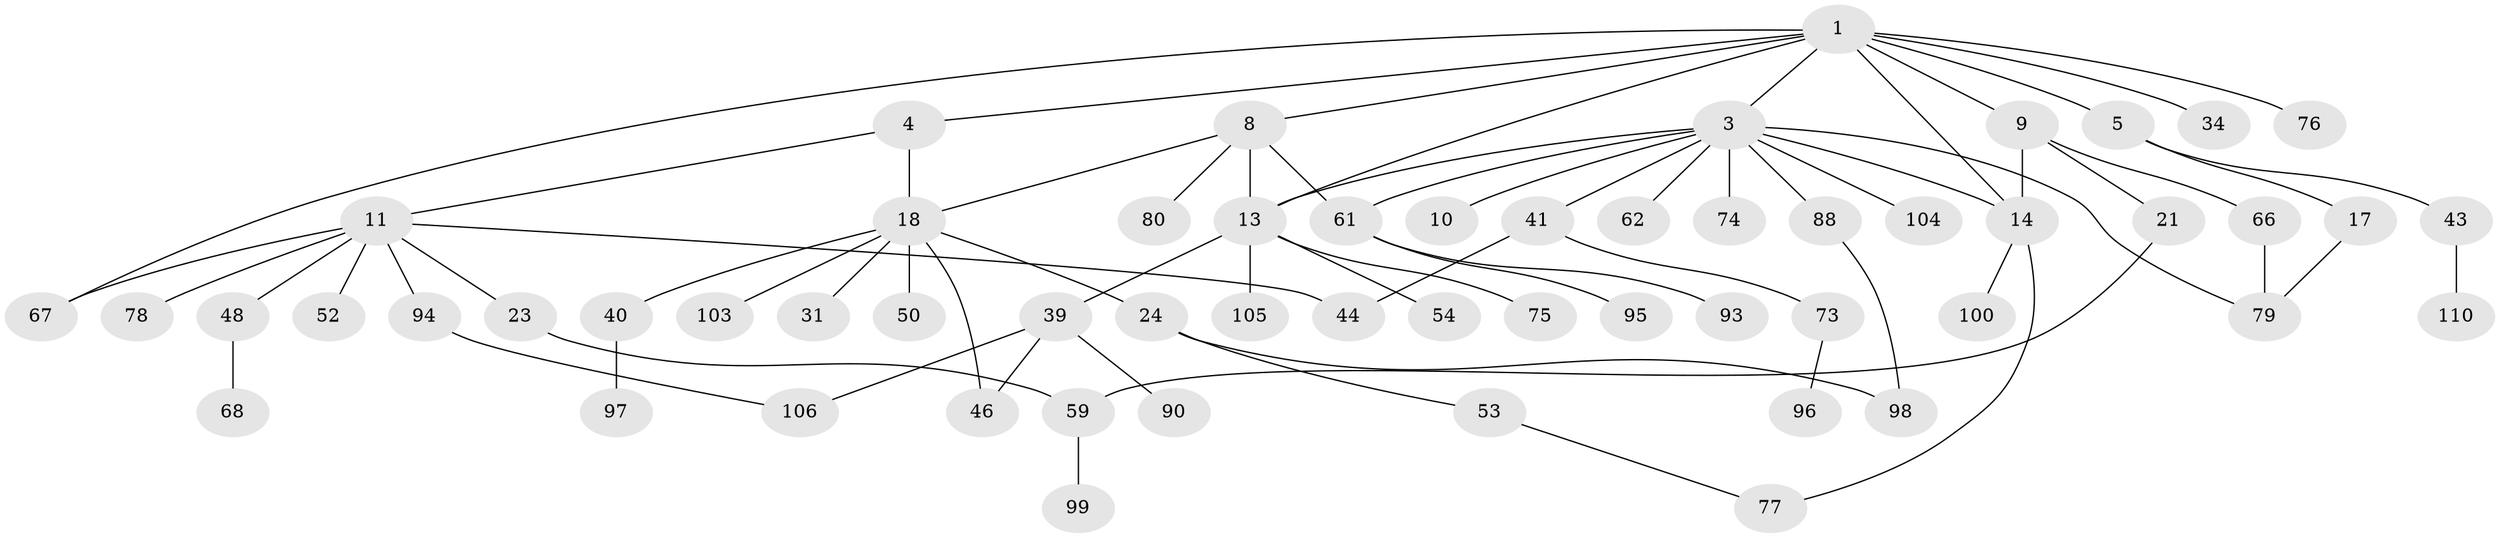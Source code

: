 // original degree distribution, {8: 0.017391304347826087, 2: 0.34782608695652173, 7: 0.008695652173913044, 4: 0.0782608695652174, 5: 0.05217391304347826, 6: 0.017391304347826087, 3: 0.09565217391304348, 1: 0.3826086956521739}
// Generated by graph-tools (version 1.1) at 2025/13/03/09/25 04:13:21]
// undirected, 57 vertices, 71 edges
graph export_dot {
graph [start="1"]
  node [color=gray90,style=filled];
  1 [super="+7+2"];
  3 [super="+55+28+6+25"];
  4 [super="+57"];
  5 [super="+30+107"];
  8 [super="+69+12"];
  9 [super="+36+32+70"];
  10 [super="+64"];
  11 [super="+15+16+42"];
  13 [super="+19+87+83+101"];
  14 [super="+71"];
  17 [super="+22"];
  18 [super="+26+82+35"];
  21 [super="+58"];
  23 [super="+38+60"];
  24 [super="+108"];
  31 [super="+81"];
  34;
  39 [super="+65"];
  40 [super="+72"];
  41 [super="+51+49"];
  43;
  44;
  46 [super="+115"];
  48;
  50;
  52;
  53 [super="+113"];
  54;
  59 [super="+112"];
  61 [super="+102"];
  62;
  66;
  67;
  68;
  73;
  74;
  75;
  76;
  77;
  78;
  79;
  80;
  88;
  90;
  93;
  94;
  95;
  96;
  97;
  98 [super="+109"];
  99;
  100;
  103;
  104;
  105 [super="+114"];
  106;
  110;
  1 -- 4;
  1 -- 5;
  1 -- 34;
  1 -- 76;
  1 -- 67;
  1 -- 8;
  1 -- 9;
  1 -- 14;
  1 -- 3;
  1 -- 13;
  3 -- 10;
  3 -- 62;
  3 -- 61;
  3 -- 14;
  3 -- 79;
  3 -- 104;
  3 -- 41;
  3 -- 74;
  3 -- 13;
  3 -- 88;
  4 -- 11;
  4 -- 18;
  5 -- 17;
  5 -- 43;
  8 -- 80;
  8 -- 61;
  8 -- 13;
  8 -- 18;
  9 -- 21;
  9 -- 66;
  9 -- 14;
  11 -- 67;
  11 -- 52;
  11 -- 23;
  11 -- 44;
  11 -- 78;
  11 -- 94;
  11 -- 48;
  13 -- 54;
  13 -- 39;
  13 -- 75;
  13 -- 105;
  14 -- 100;
  14 -- 77;
  17 -- 79;
  18 -- 24;
  18 -- 31;
  18 -- 46;
  18 -- 50;
  18 -- 40;
  18 -- 103;
  21 -- 59;
  23 -- 59;
  24 -- 53;
  24 -- 98;
  39 -- 90;
  39 -- 106;
  39 -- 46;
  40 -- 97;
  41 -- 73;
  41 -- 44;
  43 -- 110;
  48 -- 68;
  53 -- 77;
  59 -- 99;
  61 -- 93;
  61 -- 95;
  66 -- 79;
  73 -- 96;
  88 -- 98;
  94 -- 106;
}
